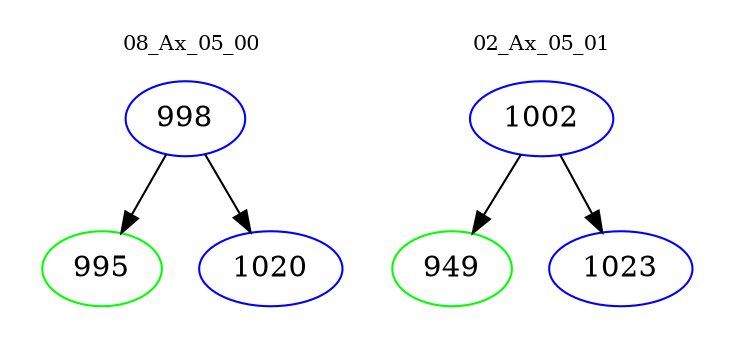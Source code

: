 digraph{
subgraph cluster_0 {
color = white
label = "08_Ax_05_00";
fontsize=10;
T0_998 [label="998", color="blue"]
T0_998 -> T0_995 [color="black"]
T0_995 [label="995", color="green"]
T0_998 -> T0_1020 [color="black"]
T0_1020 [label="1020", color="blue"]
}
subgraph cluster_1 {
color = white
label = "02_Ax_05_01";
fontsize=10;
T1_1002 [label="1002", color="blue"]
T1_1002 -> T1_949 [color="black"]
T1_949 [label="949", color="green"]
T1_1002 -> T1_1023 [color="black"]
T1_1023 [label="1023", color="blue"]
}
}
